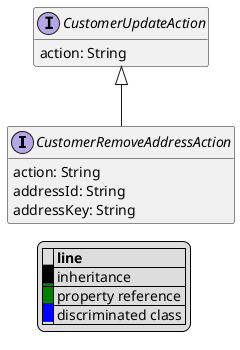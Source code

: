 @startuml

hide empty fields
hide empty methods
legend
|= |= line |
|<back:black>   </back>| inheritance |
|<back:green>   </back>| property reference |
|<back:blue>   </back>| discriminated class |
endlegend
interface CustomerRemoveAddressAction [[CustomerRemoveAddressAction.svg]] extends CustomerUpdateAction {
    action: String
    addressId: String
    addressKey: String
}
interface CustomerUpdateAction [[CustomerUpdateAction.svg]]  {
    action: String
}





@enduml
